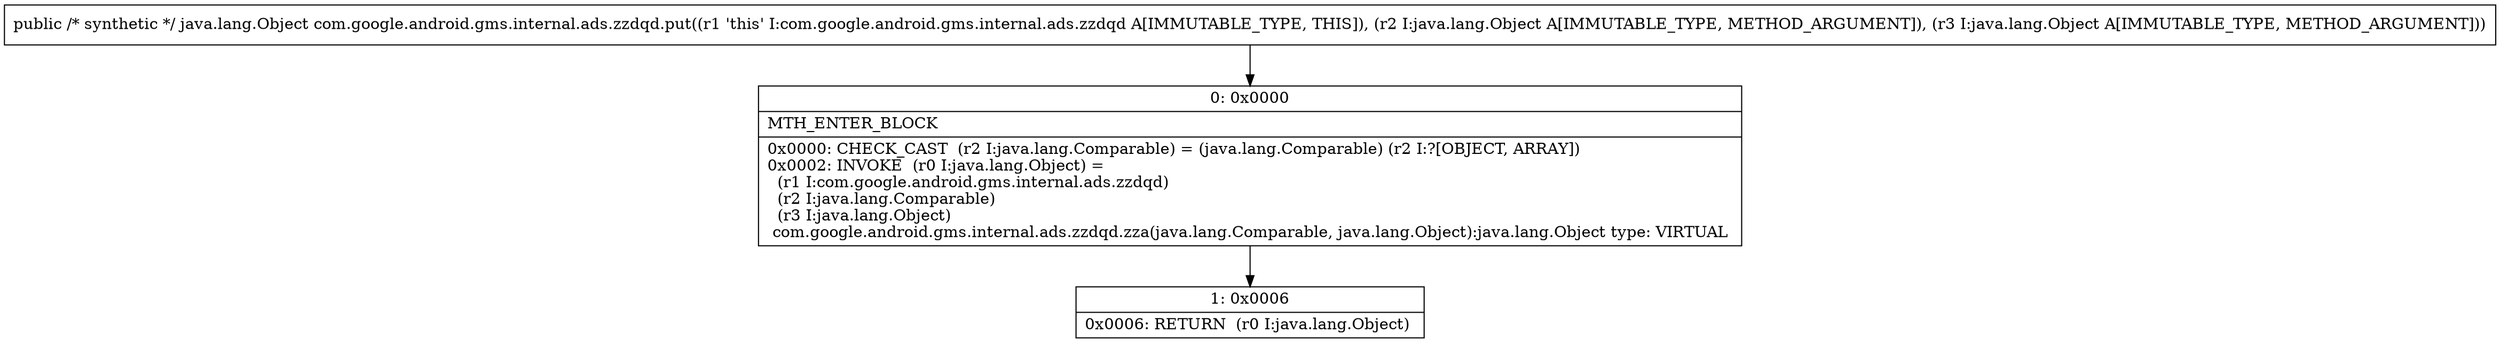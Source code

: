 digraph "CFG forcom.google.android.gms.internal.ads.zzdqd.put(Ljava\/lang\/Object;Ljava\/lang\/Object;)Ljava\/lang\/Object;" {
Node_0 [shape=record,label="{0\:\ 0x0000|MTH_ENTER_BLOCK\l|0x0000: CHECK_CAST  (r2 I:java.lang.Comparable) = (java.lang.Comparable) (r2 I:?[OBJECT, ARRAY]) \l0x0002: INVOKE  (r0 I:java.lang.Object) = \l  (r1 I:com.google.android.gms.internal.ads.zzdqd)\l  (r2 I:java.lang.Comparable)\l  (r3 I:java.lang.Object)\l com.google.android.gms.internal.ads.zzdqd.zza(java.lang.Comparable, java.lang.Object):java.lang.Object type: VIRTUAL \l}"];
Node_1 [shape=record,label="{1\:\ 0x0006|0x0006: RETURN  (r0 I:java.lang.Object) \l}"];
MethodNode[shape=record,label="{public \/* synthetic *\/ java.lang.Object com.google.android.gms.internal.ads.zzdqd.put((r1 'this' I:com.google.android.gms.internal.ads.zzdqd A[IMMUTABLE_TYPE, THIS]), (r2 I:java.lang.Object A[IMMUTABLE_TYPE, METHOD_ARGUMENT]), (r3 I:java.lang.Object A[IMMUTABLE_TYPE, METHOD_ARGUMENT])) }"];
MethodNode -> Node_0;
Node_0 -> Node_1;
}

